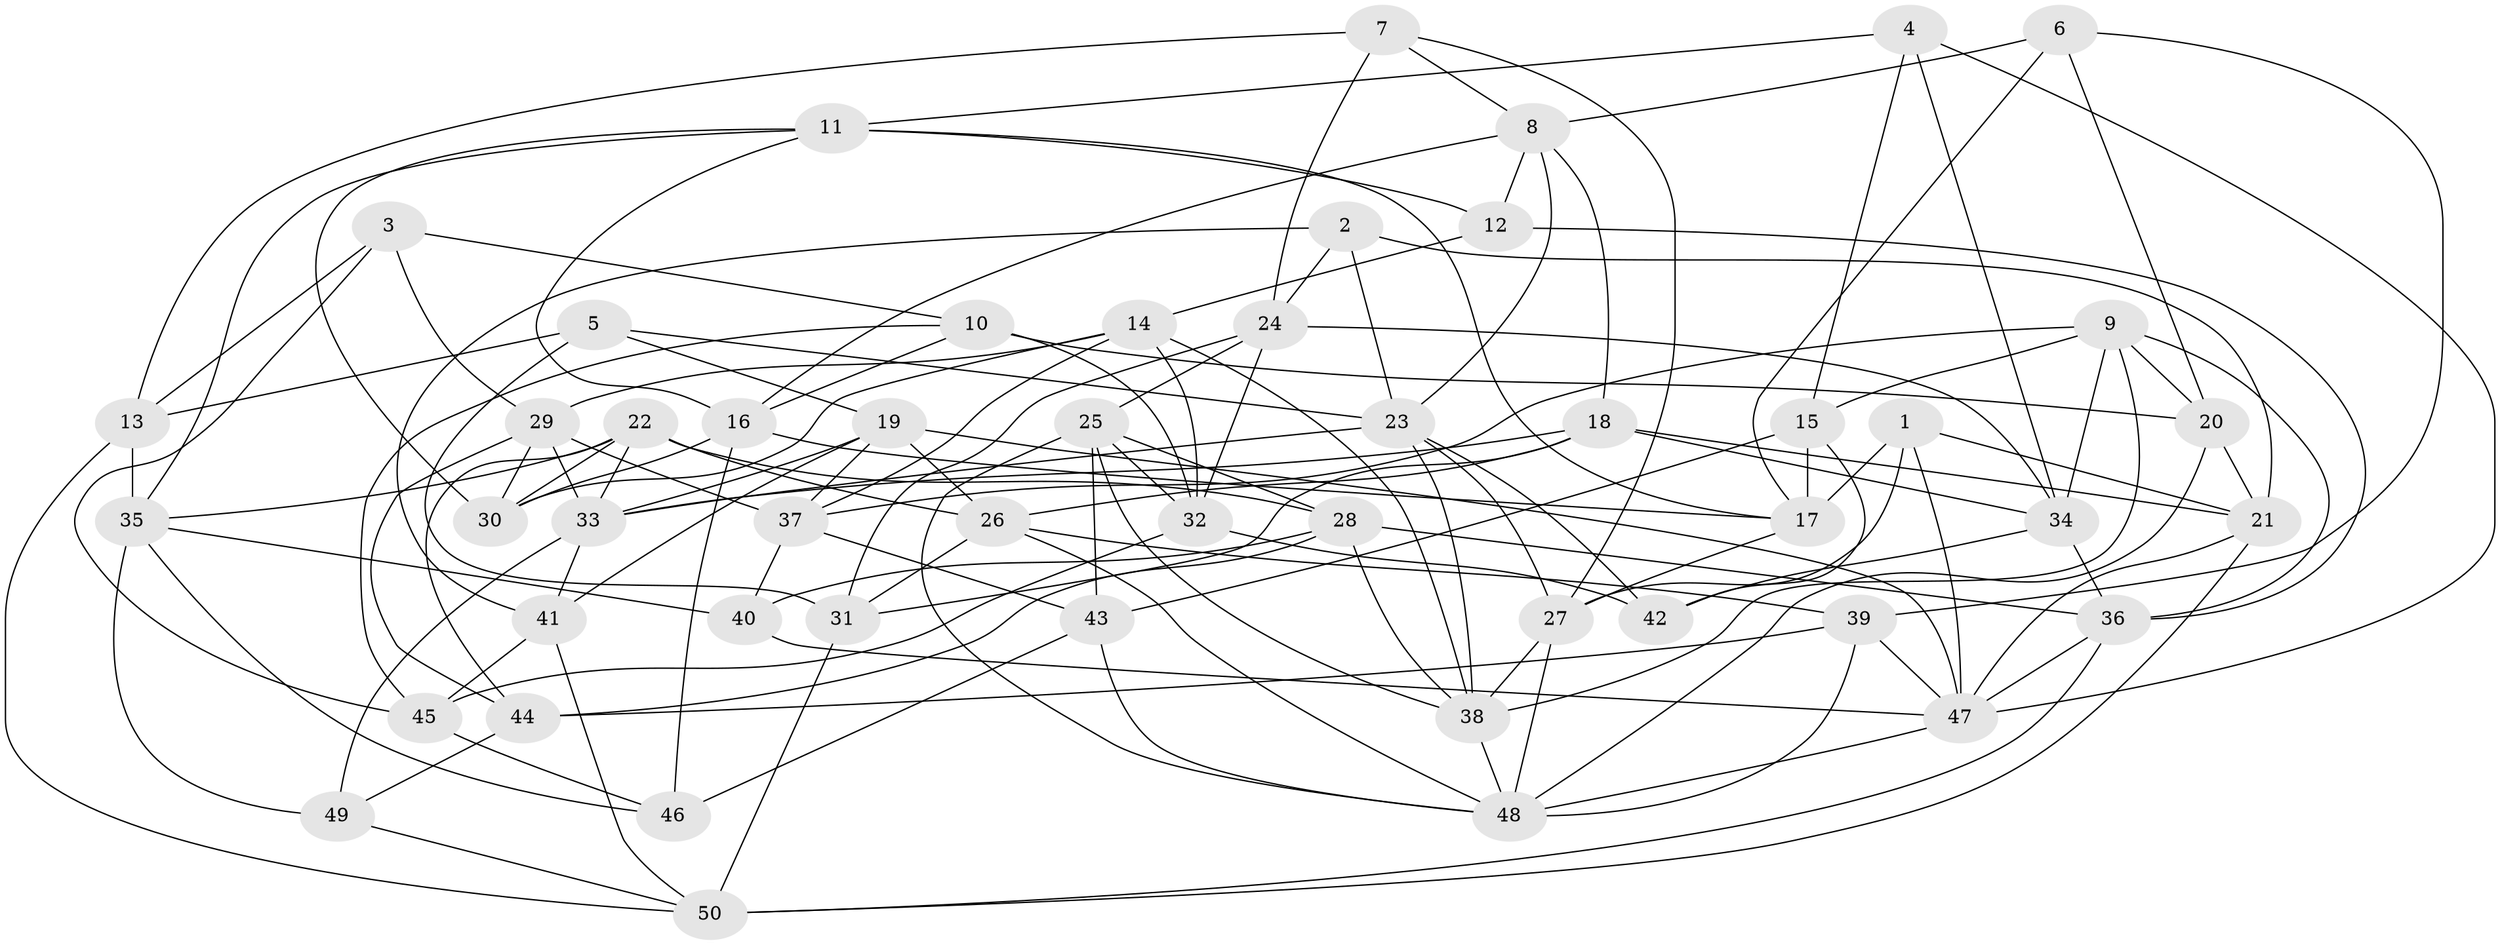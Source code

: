 // original degree distribution, {4: 1.0}
// Generated by graph-tools (version 1.1) at 2025/03/03/09/25 03:03:02]
// undirected, 50 vertices, 136 edges
graph export_dot {
graph [start="1"]
  node [color=gray90,style=filled];
  1;
  2;
  3;
  4;
  5;
  6;
  7;
  8;
  9;
  10;
  11;
  12;
  13;
  14;
  15;
  16;
  17;
  18;
  19;
  20;
  21;
  22;
  23;
  24;
  25;
  26;
  27;
  28;
  29;
  30;
  31;
  32;
  33;
  34;
  35;
  36;
  37;
  38;
  39;
  40;
  41;
  42;
  43;
  44;
  45;
  46;
  47;
  48;
  49;
  50;
  1 -- 17 [weight=1.0];
  1 -- 21 [weight=1.0];
  1 -- 27 [weight=1.0];
  1 -- 47 [weight=1.0];
  2 -- 21 [weight=1.0];
  2 -- 23 [weight=1.0];
  2 -- 24 [weight=1.0];
  2 -- 41 [weight=1.0];
  3 -- 10 [weight=1.0];
  3 -- 13 [weight=1.0];
  3 -- 29 [weight=1.0];
  3 -- 45 [weight=1.0];
  4 -- 11 [weight=1.0];
  4 -- 15 [weight=1.0];
  4 -- 34 [weight=1.0];
  4 -- 47 [weight=1.0];
  5 -- 13 [weight=2.0];
  5 -- 19 [weight=1.0];
  5 -- 23 [weight=1.0];
  5 -- 31 [weight=2.0];
  6 -- 8 [weight=1.0];
  6 -- 17 [weight=1.0];
  6 -- 20 [weight=1.0];
  6 -- 39 [weight=1.0];
  7 -- 8 [weight=1.0];
  7 -- 13 [weight=1.0];
  7 -- 24 [weight=1.0];
  7 -- 27 [weight=1.0];
  8 -- 12 [weight=1.0];
  8 -- 16 [weight=1.0];
  8 -- 18 [weight=1.0];
  8 -- 23 [weight=1.0];
  9 -- 15 [weight=1.0];
  9 -- 20 [weight=1.0];
  9 -- 34 [weight=1.0];
  9 -- 36 [weight=1.0];
  9 -- 37 [weight=1.0];
  9 -- 38 [weight=1.0];
  10 -- 16 [weight=1.0];
  10 -- 20 [weight=2.0];
  10 -- 32 [weight=1.0];
  10 -- 45 [weight=1.0];
  11 -- 12 [weight=1.0];
  11 -- 16 [weight=1.0];
  11 -- 17 [weight=1.0];
  11 -- 30 [weight=1.0];
  11 -- 35 [weight=1.0];
  12 -- 14 [weight=1.0];
  12 -- 36 [weight=1.0];
  13 -- 35 [weight=1.0];
  13 -- 50 [weight=1.0];
  14 -- 29 [weight=1.0];
  14 -- 30 [weight=1.0];
  14 -- 32 [weight=1.0];
  14 -- 37 [weight=1.0];
  14 -- 38 [weight=1.0];
  15 -- 17 [weight=1.0];
  15 -- 42 [weight=1.0];
  15 -- 43 [weight=2.0];
  16 -- 17 [weight=1.0];
  16 -- 30 [weight=1.0];
  16 -- 46 [weight=1.0];
  17 -- 27 [weight=1.0];
  18 -- 21 [weight=1.0];
  18 -- 26 [weight=1.0];
  18 -- 31 [weight=1.0];
  18 -- 33 [weight=1.0];
  18 -- 34 [weight=1.0];
  19 -- 26 [weight=1.0];
  19 -- 33 [weight=1.0];
  19 -- 37 [weight=1.0];
  19 -- 41 [weight=1.0];
  19 -- 47 [weight=1.0];
  20 -- 21 [weight=1.0];
  20 -- 48 [weight=1.0];
  21 -- 47 [weight=1.0];
  21 -- 50 [weight=1.0];
  22 -- 26 [weight=1.0];
  22 -- 28 [weight=1.0];
  22 -- 30 [weight=2.0];
  22 -- 33 [weight=2.0];
  22 -- 35 [weight=1.0];
  22 -- 44 [weight=1.0];
  23 -- 27 [weight=1.0];
  23 -- 33 [weight=1.0];
  23 -- 38 [weight=2.0];
  23 -- 42 [weight=1.0];
  24 -- 25 [weight=1.0];
  24 -- 31 [weight=1.0];
  24 -- 32 [weight=1.0];
  24 -- 34 [weight=1.0];
  25 -- 28 [weight=1.0];
  25 -- 32 [weight=1.0];
  25 -- 38 [weight=1.0];
  25 -- 43 [weight=1.0];
  25 -- 48 [weight=1.0];
  26 -- 31 [weight=1.0];
  26 -- 39 [weight=1.0];
  26 -- 48 [weight=1.0];
  27 -- 38 [weight=1.0];
  27 -- 48 [weight=1.0];
  28 -- 36 [weight=1.0];
  28 -- 38 [weight=1.0];
  28 -- 40 [weight=1.0];
  28 -- 44 [weight=1.0];
  29 -- 30 [weight=1.0];
  29 -- 33 [weight=1.0];
  29 -- 37 [weight=1.0];
  29 -- 44 [weight=1.0];
  31 -- 50 [weight=1.0];
  32 -- 42 [weight=1.0];
  32 -- 45 [weight=1.0];
  33 -- 41 [weight=1.0];
  33 -- 49 [weight=1.0];
  34 -- 36 [weight=1.0];
  34 -- 42 [weight=1.0];
  35 -- 40 [weight=1.0];
  35 -- 46 [weight=1.0];
  35 -- 49 [weight=1.0];
  36 -- 47 [weight=1.0];
  36 -- 50 [weight=1.0];
  37 -- 40 [weight=1.0];
  37 -- 43 [weight=1.0];
  38 -- 48 [weight=1.0];
  39 -- 44 [weight=2.0];
  39 -- 47 [weight=1.0];
  39 -- 48 [weight=1.0];
  40 -- 47 [weight=1.0];
  41 -- 45 [weight=2.0];
  41 -- 50 [weight=1.0];
  43 -- 46 [weight=1.0];
  43 -- 48 [weight=1.0];
  44 -- 49 [weight=1.0];
  45 -- 46 [weight=1.0];
  47 -- 48 [weight=1.0];
  49 -- 50 [weight=1.0];
}
